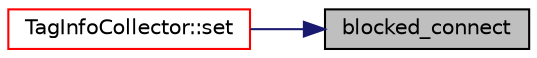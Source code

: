 digraph "blocked_connect"
{
 // LATEX_PDF_SIZE
  edge [fontname="Helvetica",fontsize="10",labelfontname="Helvetica",labelfontsize="10"];
  node [fontname="Helvetica",fontsize="10",shape=record];
  rankdir="RL";
  Node1 [label="blocked_connect",height=0.2,width=0.4,color="black", fillcolor="grey75", style="filled", fontcolor="black",tooltip="blocks slot invocation until previous invocation is complete."];
  Node1 -> Node2 [dir="back",color="midnightblue",fontsize="10",style="solid",fontname="Helvetica"];
  Node2 [label="TagInfoCollector::set",height=0.2,width=0.4,color="red", fillcolor="white", style="filled",URL="$class_tag_info_collector.html#aec9fe80391af5e8f10a25bb4f7bc3f4b",tooltip=" "];
}
